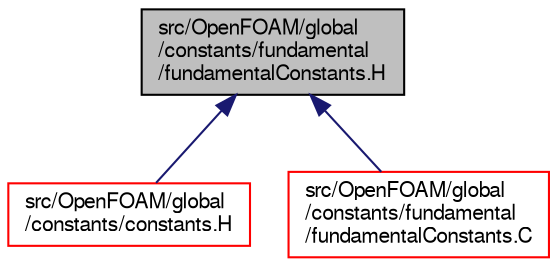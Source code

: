 digraph "src/OpenFOAM/global/constants/fundamental/fundamentalConstants.H"
{
  bgcolor="transparent";
  edge [fontname="FreeSans",fontsize="10",labelfontname="FreeSans",labelfontsize="10"];
  node [fontname="FreeSans",fontsize="10",shape=record];
  Node98 [label="src/OpenFOAM/global\l/constants/fundamental\l/fundamentalConstants.H",height=0.2,width=0.4,color="black", fillcolor="grey75", style="filled", fontcolor="black"];
  Node98 -> Node99 [dir="back",color="midnightblue",fontsize="10",style="solid",fontname="FreeSans"];
  Node99 [label="src/OpenFOAM/global\l/constants/constants.H",height=0.2,width=0.4,color="red",URL="$a10217.html"];
  Node98 -> Node170 [dir="back",color="midnightblue",fontsize="10",style="solid",fontname="FreeSans"];
  Node170 [label="src/OpenFOAM/global\l/constants/fundamental\l/fundamentalConstants.C",height=0.2,width=0.4,color="red",URL="$a10232.html",tooltip="Fundamental dimensioned constants. "];
}
